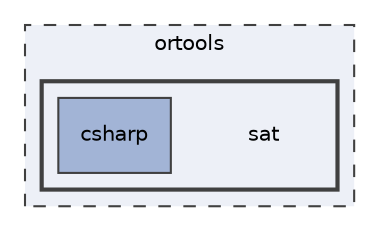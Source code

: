 digraph "sat"
{
 // LATEX_PDF_SIZE
  edge [fontname="Helvetica",fontsize="10",labelfontname="Helvetica",labelfontsize="10"];
  node [fontname="Helvetica",fontsize="10",shape=record];
  compound=true
  subgraph clusterdir_a7cc1eeded8f693d0da6c729bc88c45a {
    graph [ bgcolor="#edf0f7", pencolor="grey25", style="filled,dashed,", label="ortools", fontname="Helvetica", fontsize="10", URL="dir_a7cc1eeded8f693d0da6c729bc88c45a.html"]
  subgraph clusterdir_dddac007a45022d9da6ea1dee012c3b9 {
    graph [ bgcolor="#edf0f7", pencolor="grey25", style="filled,bold,", label="", fontname="Helvetica", fontsize="10", URL="dir_dddac007a45022d9da6ea1dee012c3b9.html"]
    dir_dddac007a45022d9da6ea1dee012c3b9 [shape=plaintext, label="sat"];
  dir_666ec04a5210c3fc7bf26544c3cbcf44 [shape=box, label="csharp", style="filled,", fillcolor="#a2b4d6", color="grey25", URL="dir_666ec04a5210c3fc7bf26544c3cbcf44.html"];
  }
  }
}
